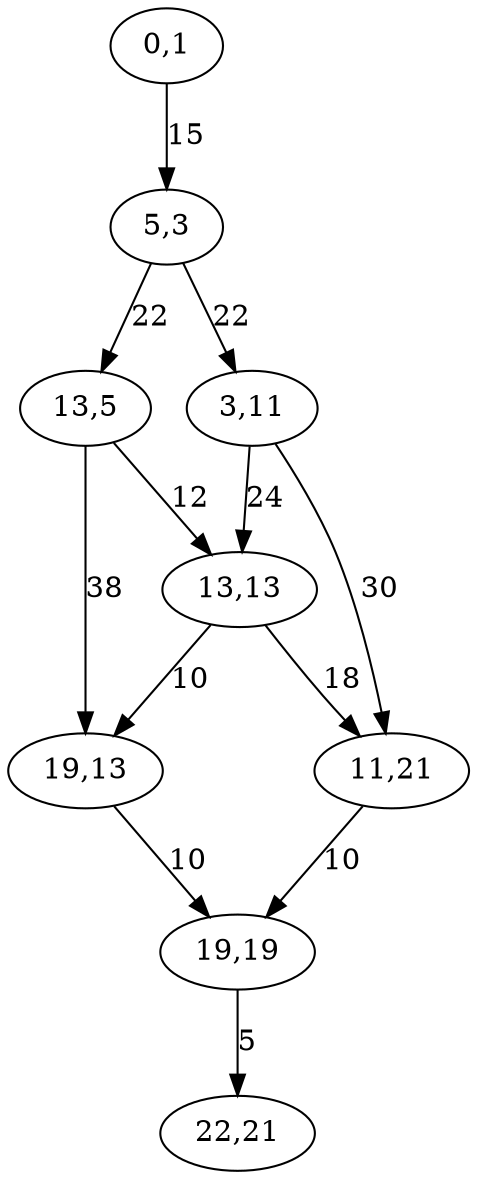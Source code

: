 strict digraph day23 {
  "0,1" -> "5,3" [weight=15] [label=15]
  "5,3" -> "13,5" [weight=22] [label=22]
  "13,5" -> "19,13" [weight=38] [label=38]
  "19,13" -> "19,19" [weight=10] [label=10]
  "19,19" -> "22,21" [weight=5] [label=5]
  "13,5" -> "13,13" [weight=12] [label=12]
  "13,13" -> "19,13" [weight=10] [label=10]
  "13,13" -> "11,21" [weight=18] [label=18]
  "11,21" -> "19,19" [weight=10] [label=10]
  "5,3" -> "3,11" [weight=22] [label=22]
  "3,11" -> "13,13" [weight=24] [label=24]
  "3,11" -> "11,21" [weight=30] [label=30]
}
